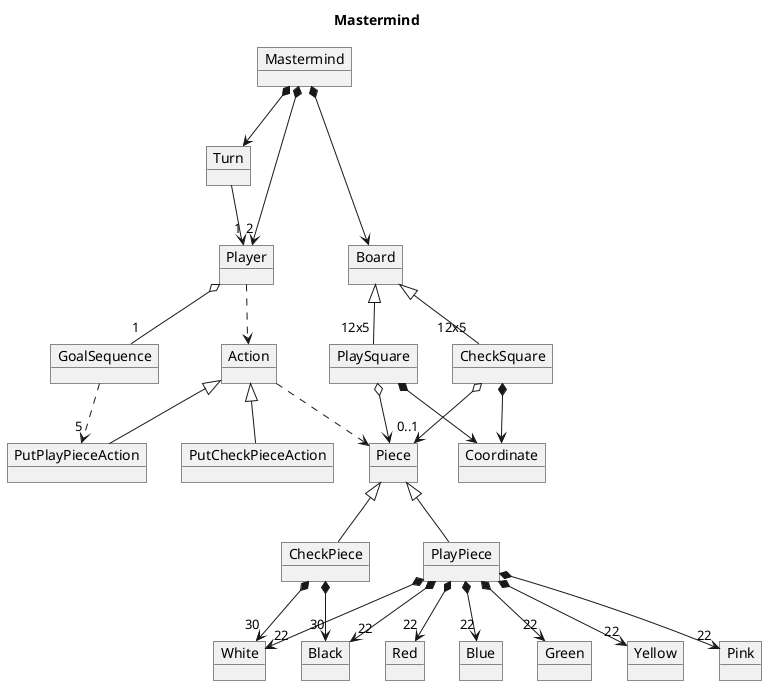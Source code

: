 @startuml

title Mastermind
object Mastermind
object Turn
object Player
object Board
object PlaySquare
object CheckSquare
object Coordinate
object GoalSequence
object Action
object PutPlayPieceAction
object PutCheckPieceAction
object Piece
object CheckPiece
object PlayPiece
object Pink
object Red
object Blue
object Green
object Yellow
object Black
object White



Piece <|-- CheckPiece
Piece <|-- PlayPiece

PlayPiece *--> "22" Pink
PlayPiece *--> "22" Red
PlayPiece *--> "22" Blue
PlayPiece *--> "22" Green
PlayPiece *--> "22" Yellow
PlayPiece *--> "22" Black
PlayPiece *--> "22" White

CheckPiece *--> "30" Black
CheckPiece *--> "30" White

Action <|-- PutPlayPieceAction
Action <|-- PutCheckPieceAction

Board <|-- "12x5" PlaySquare
Board <|-- "12x5" CheckSquare
PlaySquare *--> Coordinate
CheckSquare *--> Coordinate

Mastermind *--> Board
Mastermind *--> Turn
Mastermind *--> "2" Player
Player o-- "1" GoalSequence

GoalSequence ..> "5" PutPlayPieceAction

Player ..> Action
Turn --> "1" Player

PlaySquare o--> Piece
CheckSquare o--> "0..1" Piece

Action ..> Piece

@enduml